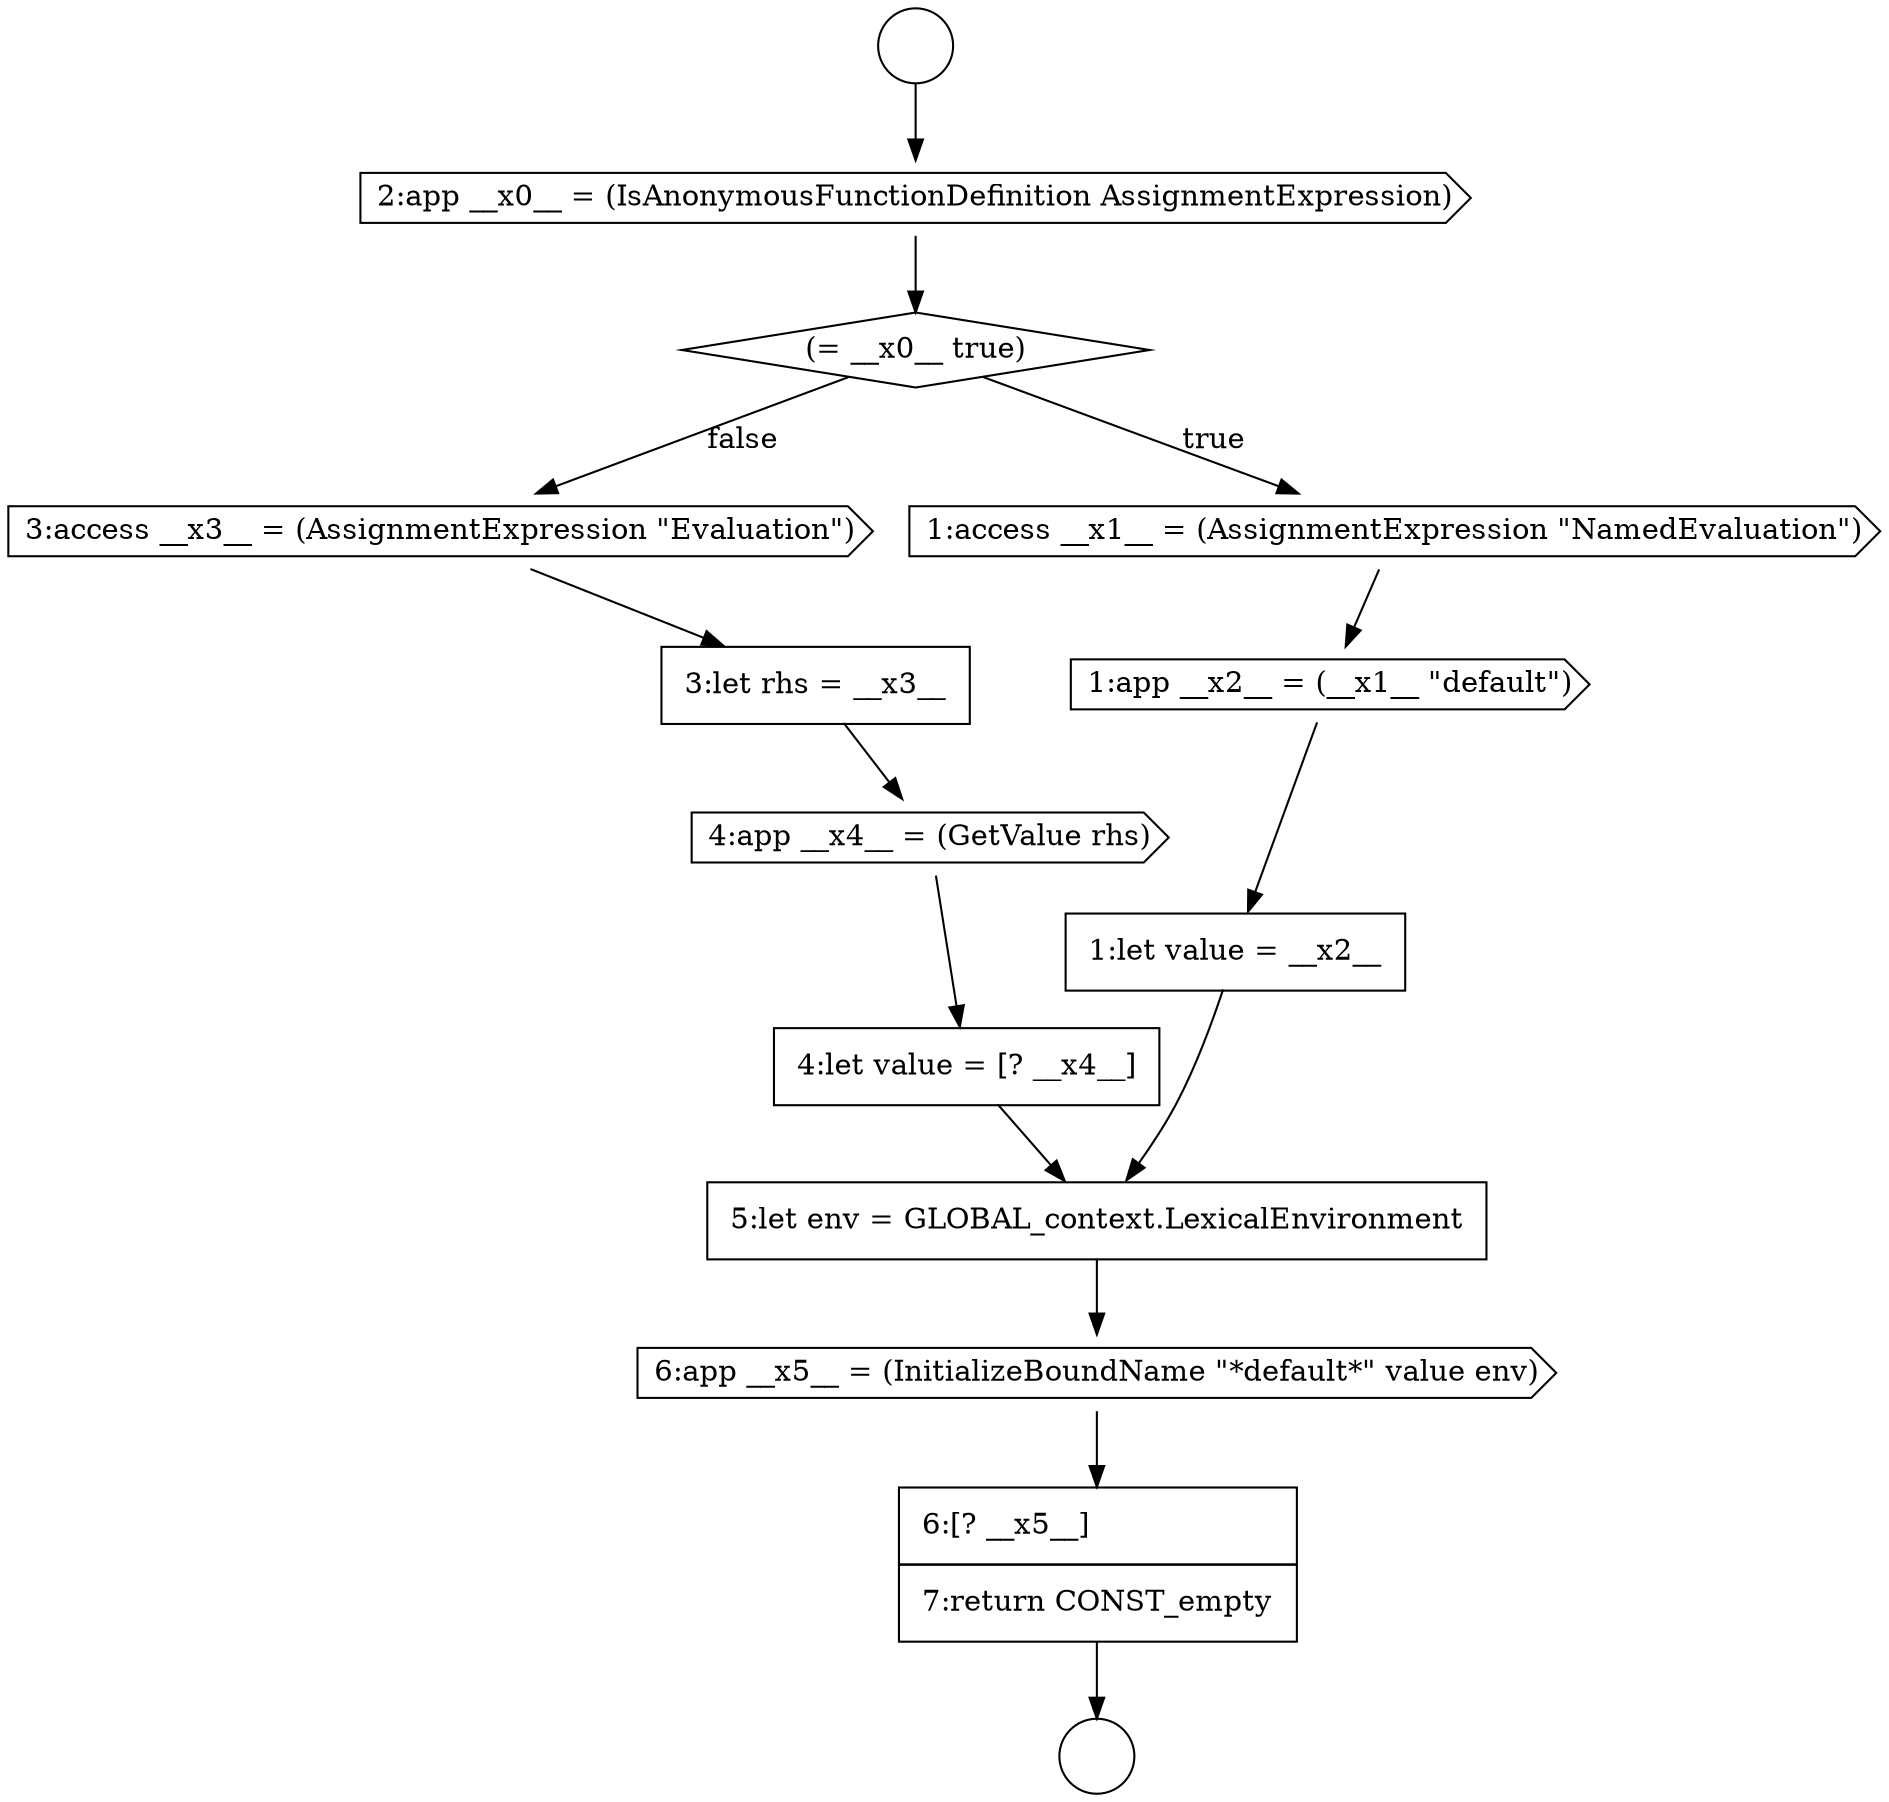 digraph {
  node11273 [shape=cds, label=<<font color="black">3:access __x3__ = (AssignmentExpression &quot;Evaluation&quot;)</font>> color="black" fillcolor="white" style=filled]
  node11270 [shape=cds, label=<<font color="black">1:access __x1__ = (AssignmentExpression &quot;NamedEvaluation&quot;)</font>> color="black" fillcolor="white" style=filled]
  node11278 [shape=cds, label=<<font color="black">6:app __x5__ = (InitializeBoundName &quot;*default*&quot; value env)</font>> color="black" fillcolor="white" style=filled]
  node11279 [shape=none, margin=0, label=<<font color="black">
    <table border="0" cellborder="1" cellspacing="0" cellpadding="10">
      <tr><td align="left">6:[? __x5__]</td></tr>
      <tr><td align="left">7:return CONST_empty</td></tr>
    </table>
  </font>> color="black" fillcolor="white" style=filled]
  node11268 [shape=cds, label=<<font color="black">2:app __x0__ = (IsAnonymousFunctionDefinition AssignmentExpression)</font>> color="black" fillcolor="white" style=filled]
  node11272 [shape=none, margin=0, label=<<font color="black">
    <table border="0" cellborder="1" cellspacing="0" cellpadding="10">
      <tr><td align="left">1:let value = __x2__</td></tr>
    </table>
  </font>> color="black" fillcolor="white" style=filled]
  node11275 [shape=cds, label=<<font color="black">4:app __x4__ = (GetValue rhs)</font>> color="black" fillcolor="white" style=filled]
  node11267 [shape=circle label=" " color="black" fillcolor="white" style=filled]
  node11271 [shape=cds, label=<<font color="black">1:app __x2__ = (__x1__ &quot;default&quot;)</font>> color="black" fillcolor="white" style=filled]
  node11276 [shape=none, margin=0, label=<<font color="black">
    <table border="0" cellborder="1" cellspacing="0" cellpadding="10">
      <tr><td align="left">4:let value = [? __x4__]</td></tr>
    </table>
  </font>> color="black" fillcolor="white" style=filled]
  node11277 [shape=none, margin=0, label=<<font color="black">
    <table border="0" cellborder="1" cellspacing="0" cellpadding="10">
      <tr><td align="left">5:let env = GLOBAL_context.LexicalEnvironment</td></tr>
    </table>
  </font>> color="black" fillcolor="white" style=filled]
  node11266 [shape=circle label=" " color="black" fillcolor="white" style=filled]
  node11269 [shape=diamond, label=<<font color="black">(= __x0__ true)</font>> color="black" fillcolor="white" style=filled]
  node11274 [shape=none, margin=0, label=<<font color="black">
    <table border="0" cellborder="1" cellspacing="0" cellpadding="10">
      <tr><td align="left">3:let rhs = __x3__</td></tr>
    </table>
  </font>> color="black" fillcolor="white" style=filled]
  node11279 -> node11267 [ color="black"]
  node11274 -> node11275 [ color="black"]
  node11277 -> node11278 [ color="black"]
  node11276 -> node11277 [ color="black"]
  node11272 -> node11277 [ color="black"]
  node11278 -> node11279 [ color="black"]
  node11273 -> node11274 [ color="black"]
  node11271 -> node11272 [ color="black"]
  node11266 -> node11268 [ color="black"]
  node11268 -> node11269 [ color="black"]
  node11270 -> node11271 [ color="black"]
  node11275 -> node11276 [ color="black"]
  node11269 -> node11270 [label=<<font color="black">true</font>> color="black"]
  node11269 -> node11273 [label=<<font color="black">false</font>> color="black"]
}
